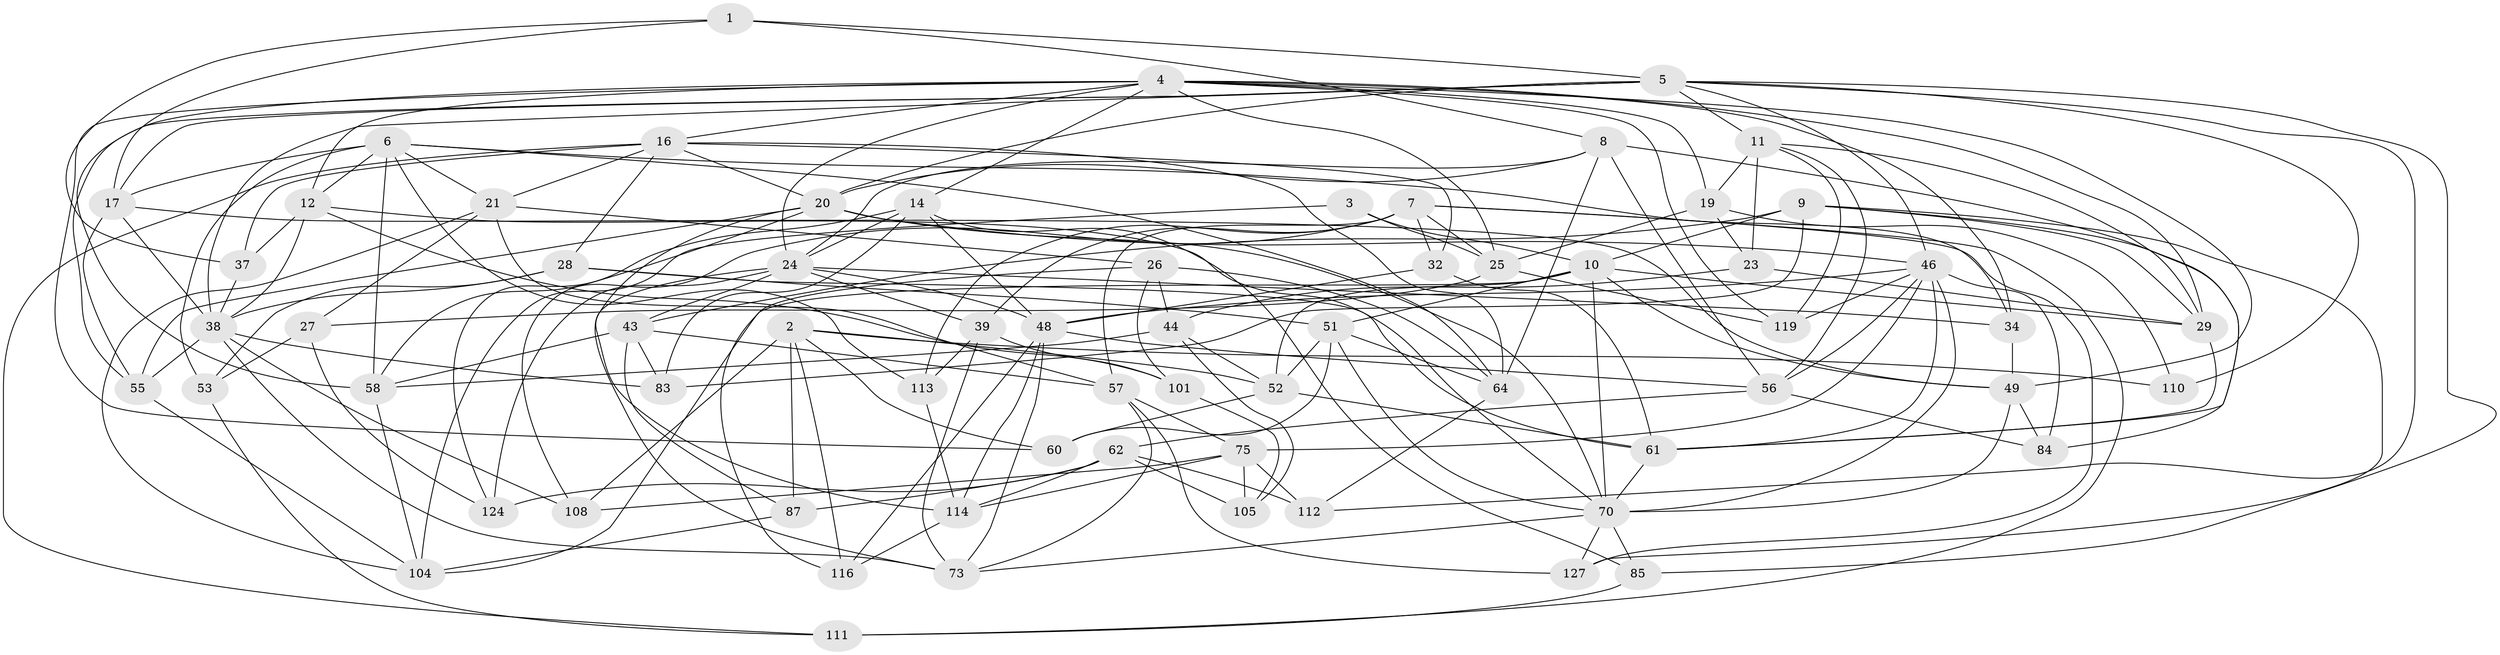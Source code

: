 // original degree distribution, {4: 1.0}
// Generated by graph-tools (version 1.1) at 2025/16/03/09/25 04:16:20]
// undirected, 66 vertices, 188 edges
graph export_dot {
graph [start="1"]
  node [color=gray90,style=filled];
  1;
  2 [super="+13"];
  3;
  4 [super="+50+35"];
  5 [super="+18+129+15"];
  6 [super="+36"];
  7 [super="+31+65"];
  8 [super="+91"];
  9 [super="+123"];
  10 [super="+89+33+22"];
  11 [super="+92"];
  12 [super="+40"];
  14 [super="+76"];
  16 [super="+42"];
  17 [super="+122"];
  19 [super="+106"];
  20 [super="+95+66"];
  21 [super="+47"];
  23;
  24 [super="+30"];
  25 [super="+82"];
  26 [super="+67"];
  27;
  28 [super="+41"];
  29 [super="+125"];
  32;
  34;
  37;
  38 [super="+96+80"];
  39 [super="+72"];
  43 [super="+99"];
  44 [super="+90"];
  46 [super="+88+63"];
  48 [super="+128+93"];
  49 [super="+54"];
  51 [super="+68"];
  52 [super="+98"];
  53;
  55 [super="+120"];
  56 [super="+59"];
  57 [super="+71"];
  58 [super="+94"];
  60;
  61 [super="+78+117"];
  62 [super="+131"];
  64 [super="+102"];
  70 [super="+103+74"];
  73 [super="+100"];
  75 [super="+107"];
  83;
  84;
  85;
  87;
  101;
  104 [super="+126+115"];
  105;
  108;
  110;
  111;
  112;
  113;
  114 [super="+132"];
  116;
  119;
  124;
  127;
  1 -- 37;
  1 -- 17;
  1 -- 5;
  1 -- 8;
  2 -- 116;
  2 -- 108;
  2 -- 60;
  2 -- 52;
  2 -- 110;
  2 -- 87;
  3 -- 104 [weight=2];
  3 -- 25;
  3 -- 10;
  4 -- 16;
  4 -- 60;
  4 -- 34;
  4 -- 119;
  4 -- 24;
  4 -- 29;
  4 -- 19;
  4 -- 14;
  4 -- 58;
  4 -- 25;
  4 -- 12;
  4 -- 49;
  5 -- 55;
  5 -- 11;
  5 -- 110;
  5 -- 112;
  5 -- 85;
  5 -- 38;
  5 -- 20;
  5 -- 17;
  5 -- 46;
  6 -- 21;
  6 -- 12;
  6 -- 17;
  6 -- 64;
  6 -- 113;
  6 -- 34;
  6 -- 53;
  6 -- 58;
  7 -- 127;
  7 -- 25;
  7 -- 57;
  7 -- 111;
  7 -- 113;
  7 -- 32;
  7 -- 108;
  7 -- 39;
  8 -- 64;
  8 -- 61;
  8 -- 20;
  8 -- 56;
  8 -- 24;
  9 -- 84;
  9 -- 83;
  9 -- 127;
  9 -- 10;
  9 -- 43;
  9 -- 29;
  10 -- 52;
  10 -- 70 [weight=2];
  10 -- 104 [weight=2];
  10 -- 49;
  10 -- 51;
  10 -- 29;
  11 -- 23;
  11 -- 19;
  11 -- 119;
  11 -- 56;
  11 -- 29;
  12 -- 101;
  12 -- 38;
  12 -- 37;
  12 -- 70;
  14 -- 58;
  14 -- 48;
  14 -- 83;
  14 -- 85;
  14 -- 24;
  16 -- 37;
  16 -- 32;
  16 -- 64;
  16 -- 21;
  16 -- 28;
  16 -- 111;
  16 -- 20;
  17 -- 38;
  17 -- 49;
  17 -- 55;
  19 -- 25;
  19 -- 110 [weight=2];
  19 -- 23;
  20 -- 124;
  20 -- 114;
  20 -- 55;
  20 -- 46;
  20 -- 70;
  21 -- 27;
  21 -- 57;
  21 -- 26;
  21 -- 104;
  23 -- 44;
  23 -- 29;
  24 -- 48;
  24 -- 34;
  24 -- 39 [weight=2];
  24 -- 73;
  24 -- 43;
  24 -- 124;
  25 -- 27;
  25 -- 119;
  26 -- 44 [weight=2];
  26 -- 64;
  26 -- 116;
  26 -- 101;
  27 -- 124;
  27 -- 53;
  28 -- 53;
  28 -- 61 [weight=2];
  28 -- 51;
  28 -- 38;
  29 -- 61;
  32 -- 48;
  32 -- 61;
  34 -- 49;
  37 -- 38;
  38 -- 73;
  38 -- 55 [weight=2];
  38 -- 108;
  38 -- 83;
  39 -- 101;
  39 -- 73;
  39 -- 113;
  43 -- 83;
  43 -- 58;
  43 -- 87;
  43 -- 57;
  44 -- 105;
  44 -- 58;
  44 -- 52;
  46 -- 56;
  46 -- 84;
  46 -- 75;
  46 -- 48;
  46 -- 70 [weight=2];
  46 -- 119;
  46 -- 61;
  48 -- 56;
  48 -- 116;
  48 -- 114;
  48 -- 73;
  49 -- 84;
  49 -- 70;
  51 -- 64;
  51 -- 52;
  51 -- 60;
  51 -- 70;
  52 -- 61;
  52 -- 60;
  53 -- 111;
  55 -- 104;
  56 -- 84;
  56 -- 62;
  57 -- 127;
  57 -- 73;
  57 -- 75;
  58 -- 104;
  61 -- 70;
  62 -- 124;
  62 -- 112;
  62 -- 105;
  62 -- 114;
  62 -- 87;
  64 -- 112;
  70 -- 127;
  70 -- 85;
  70 -- 73;
  75 -- 112;
  75 -- 105;
  75 -- 114;
  75 -- 108;
  85 -- 111;
  87 -- 104;
  101 -- 105;
  113 -- 114;
  114 -- 116;
}
